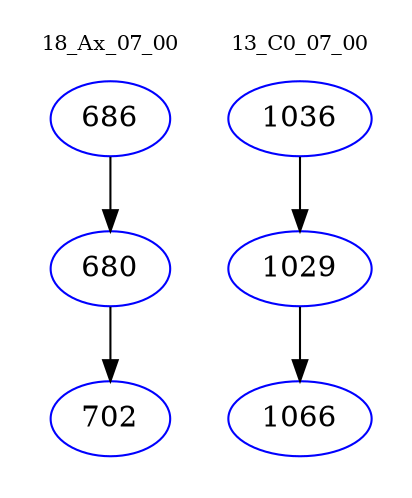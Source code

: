 digraph{
subgraph cluster_0 {
color = white
label = "18_Ax_07_00";
fontsize=10;
T0_686 [label="686", color="blue"]
T0_686 -> T0_680 [color="black"]
T0_680 [label="680", color="blue"]
T0_680 -> T0_702 [color="black"]
T0_702 [label="702", color="blue"]
}
subgraph cluster_1 {
color = white
label = "13_C0_07_00";
fontsize=10;
T1_1036 [label="1036", color="blue"]
T1_1036 -> T1_1029 [color="black"]
T1_1029 [label="1029", color="blue"]
T1_1029 -> T1_1066 [color="black"]
T1_1066 [label="1066", color="blue"]
}
}
